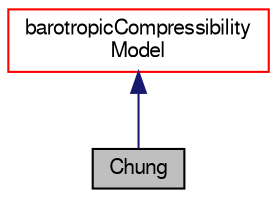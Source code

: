 digraph "Chung"
{
  bgcolor="transparent";
  edge [fontname="FreeSans",fontsize="10",labelfontname="FreeSans",labelfontsize="10"];
  node [fontname="FreeSans",fontsize="10",shape=record];
  Node2 [label="Chung",height=0.2,width=0.4,color="black", fillcolor="grey75", style="filled", fontcolor="black"];
  Node3 -> Node2 [dir="back",color="midnightblue",fontsize="10",style="solid",fontname="FreeSans"];
  Node3 [label="barotropicCompressibility\lModel",height=0.2,width=0.4,color="red",URL="$a29718.html",tooltip="Abstract class for barotropic compressibility models. "];
}
